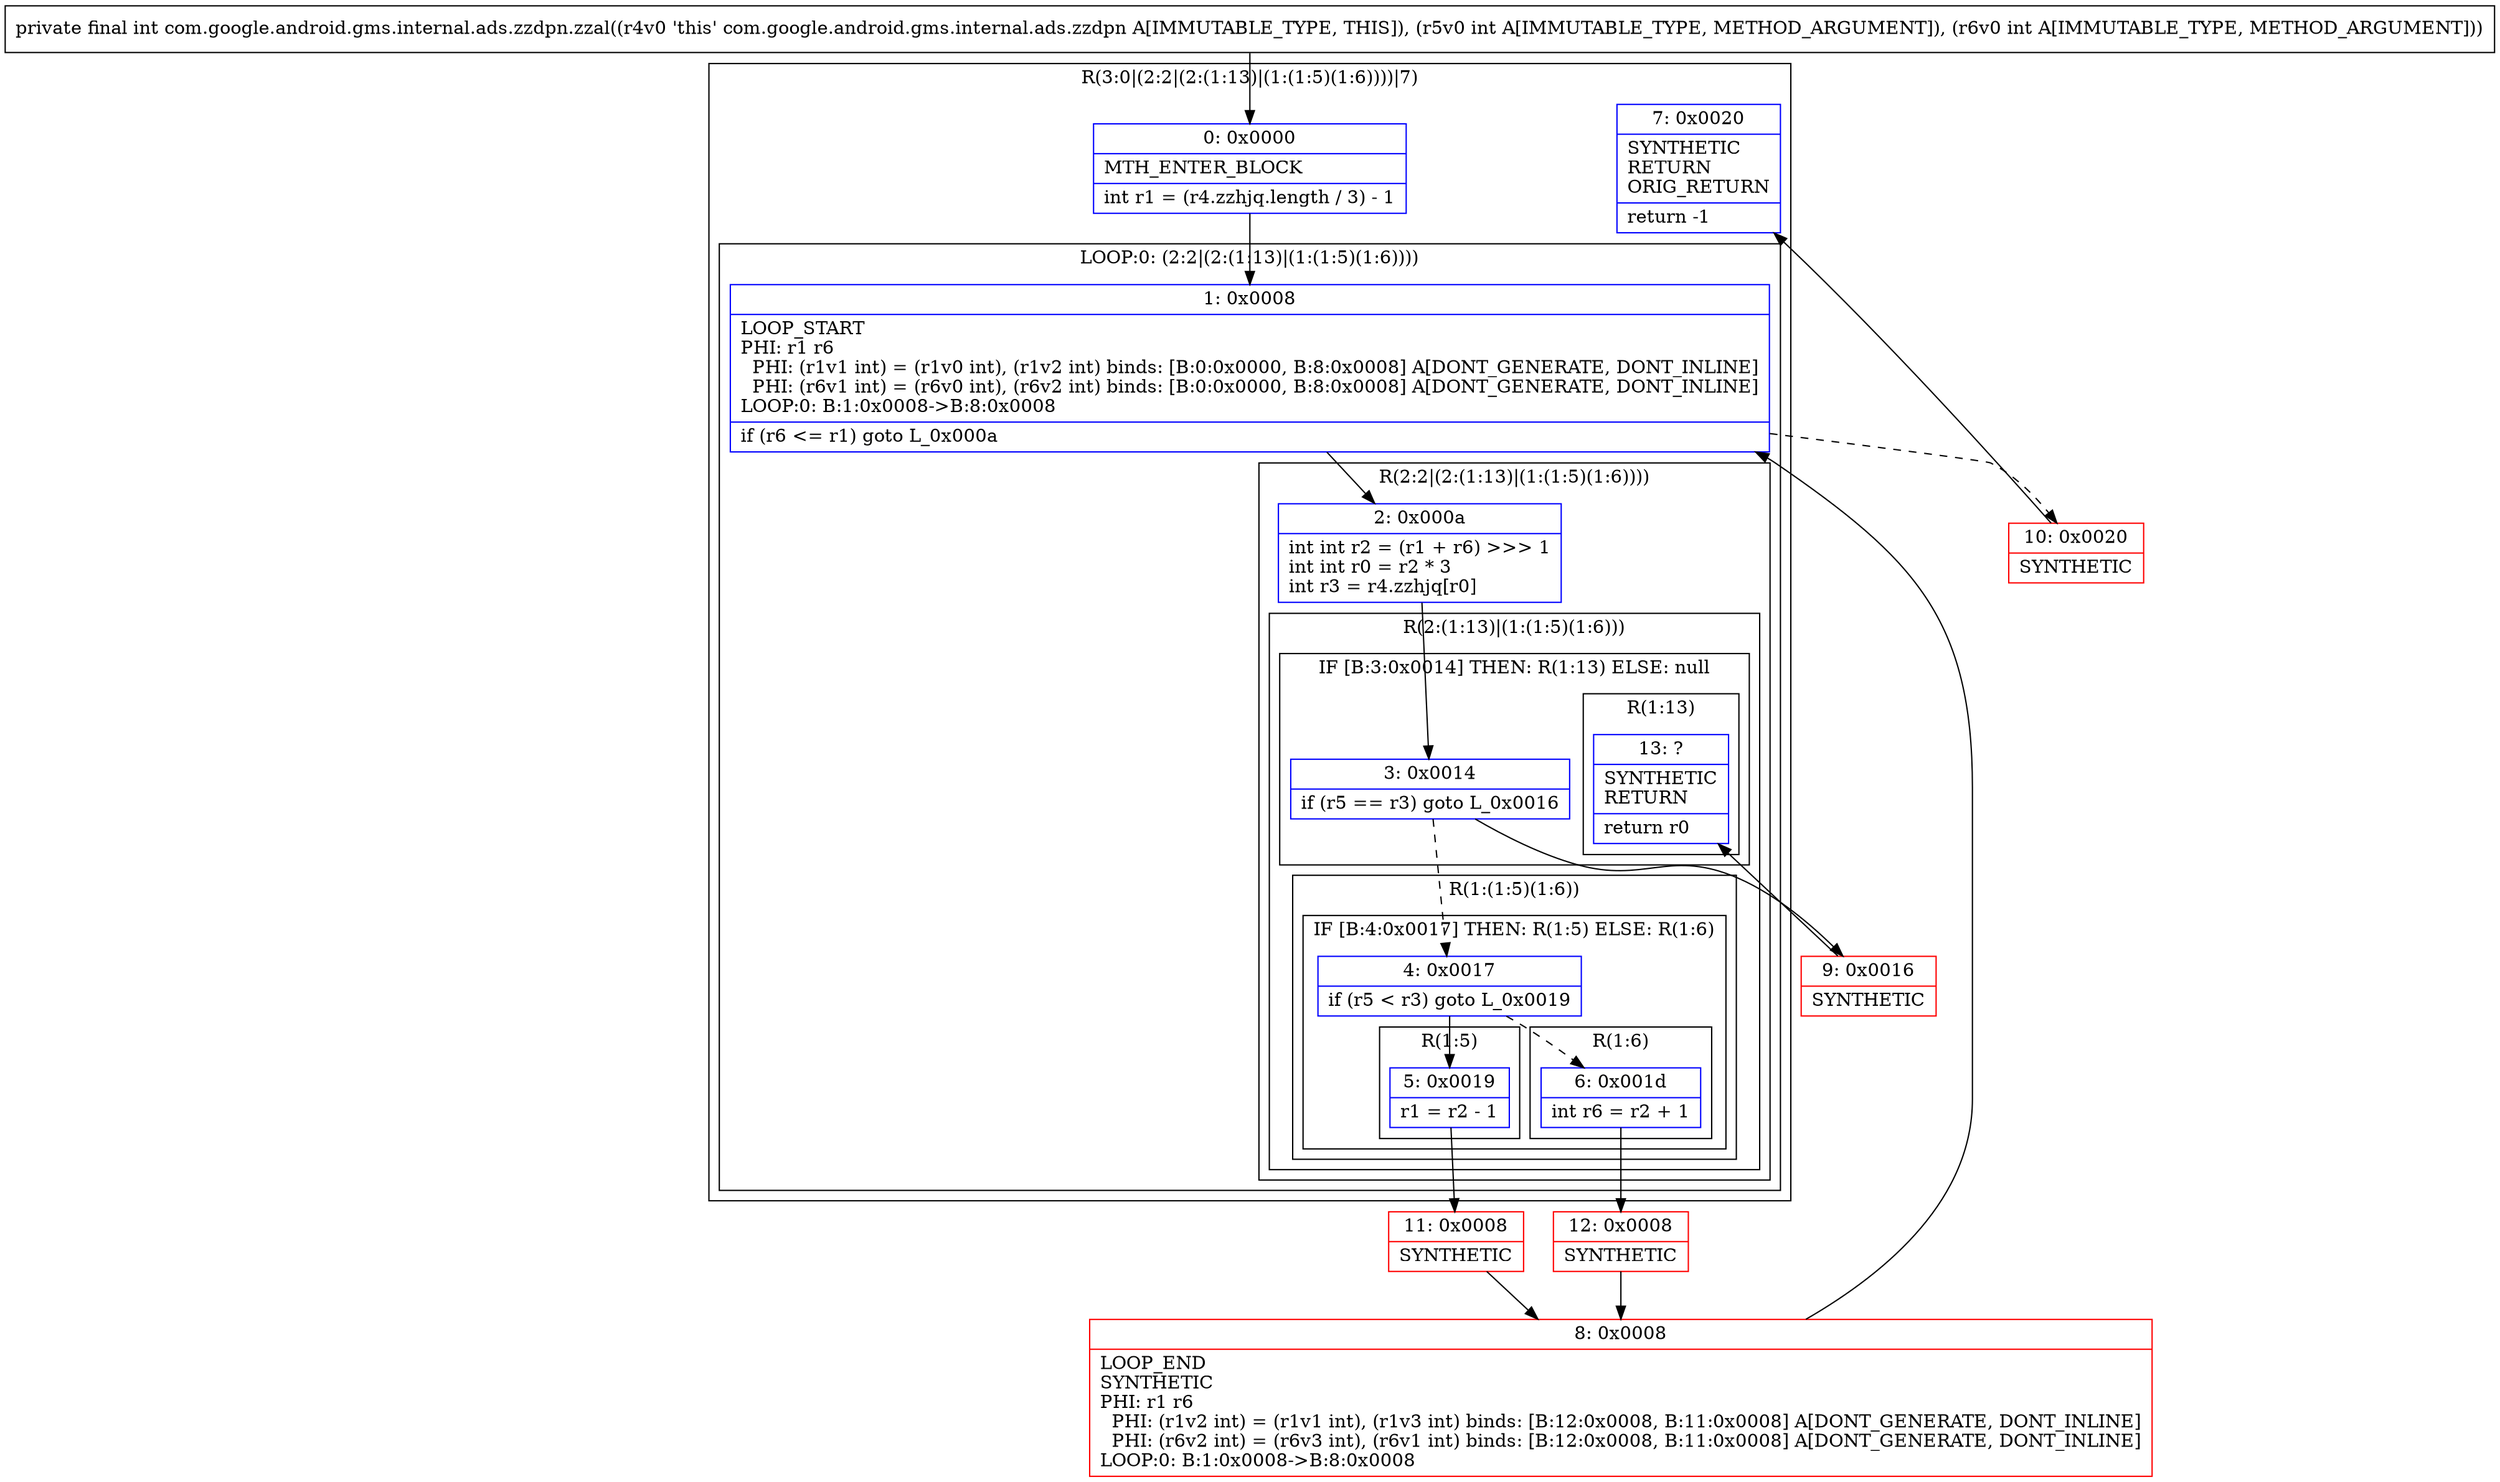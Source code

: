 digraph "CFG forcom.google.android.gms.internal.ads.zzdpn.zzal(II)I" {
subgraph cluster_Region_1867201009 {
label = "R(3:0|(2:2|(2:(1:13)|(1:(1:5)(1:6))))|7)";
node [shape=record,color=blue];
Node_0 [shape=record,label="{0\:\ 0x0000|MTH_ENTER_BLOCK\l|int r1 = (r4.zzhjq.length \/ 3) \- 1\l}"];
subgraph cluster_LoopRegion_285137812 {
label = "LOOP:0: (2:2|(2:(1:13)|(1:(1:5)(1:6))))";
node [shape=record,color=blue];
Node_1 [shape=record,label="{1\:\ 0x0008|LOOP_START\lPHI: r1 r6 \l  PHI: (r1v1 int) = (r1v0 int), (r1v2 int) binds: [B:0:0x0000, B:8:0x0008] A[DONT_GENERATE, DONT_INLINE]\l  PHI: (r6v1 int) = (r6v0 int), (r6v2 int) binds: [B:0:0x0000, B:8:0x0008] A[DONT_GENERATE, DONT_INLINE]\lLOOP:0: B:1:0x0008\-\>B:8:0x0008\l|if (r6 \<= r1) goto L_0x000a\l}"];
subgraph cluster_Region_684029327 {
label = "R(2:2|(2:(1:13)|(1:(1:5)(1:6))))";
node [shape=record,color=blue];
Node_2 [shape=record,label="{2\:\ 0x000a|int int r2 = (r1 + r6) \>\>\> 1\lint int r0 = r2 * 3\lint r3 = r4.zzhjq[r0]\l}"];
subgraph cluster_Region_1706776527 {
label = "R(2:(1:13)|(1:(1:5)(1:6)))";
node [shape=record,color=blue];
subgraph cluster_IfRegion_1636760218 {
label = "IF [B:3:0x0014] THEN: R(1:13) ELSE: null";
node [shape=record,color=blue];
Node_3 [shape=record,label="{3\:\ 0x0014|if (r5 == r3) goto L_0x0016\l}"];
subgraph cluster_Region_130724748 {
label = "R(1:13)";
node [shape=record,color=blue];
Node_13 [shape=record,label="{13\:\ ?|SYNTHETIC\lRETURN\l|return r0\l}"];
}
}
subgraph cluster_Region_1393498063 {
label = "R(1:(1:5)(1:6))";
node [shape=record,color=blue];
subgraph cluster_IfRegion_1650754089 {
label = "IF [B:4:0x0017] THEN: R(1:5) ELSE: R(1:6)";
node [shape=record,color=blue];
Node_4 [shape=record,label="{4\:\ 0x0017|if (r5 \< r3) goto L_0x0019\l}"];
subgraph cluster_Region_1244295620 {
label = "R(1:5)";
node [shape=record,color=blue];
Node_5 [shape=record,label="{5\:\ 0x0019|r1 = r2 \- 1\l}"];
}
subgraph cluster_Region_511137239 {
label = "R(1:6)";
node [shape=record,color=blue];
Node_6 [shape=record,label="{6\:\ 0x001d|int r6 = r2 + 1\l}"];
}
}
}
}
}
}
Node_7 [shape=record,label="{7\:\ 0x0020|SYNTHETIC\lRETURN\lORIG_RETURN\l|return \-1\l}"];
}
Node_8 [shape=record,color=red,label="{8\:\ 0x0008|LOOP_END\lSYNTHETIC\lPHI: r1 r6 \l  PHI: (r1v2 int) = (r1v1 int), (r1v3 int) binds: [B:12:0x0008, B:11:0x0008] A[DONT_GENERATE, DONT_INLINE]\l  PHI: (r6v2 int) = (r6v3 int), (r6v1 int) binds: [B:12:0x0008, B:11:0x0008] A[DONT_GENERATE, DONT_INLINE]\lLOOP:0: B:1:0x0008\-\>B:8:0x0008\l}"];
Node_9 [shape=record,color=red,label="{9\:\ 0x0016|SYNTHETIC\l}"];
Node_10 [shape=record,color=red,label="{10\:\ 0x0020|SYNTHETIC\l}"];
Node_11 [shape=record,color=red,label="{11\:\ 0x0008|SYNTHETIC\l}"];
Node_12 [shape=record,color=red,label="{12\:\ 0x0008|SYNTHETIC\l}"];
MethodNode[shape=record,label="{private final int com.google.android.gms.internal.ads.zzdpn.zzal((r4v0 'this' com.google.android.gms.internal.ads.zzdpn A[IMMUTABLE_TYPE, THIS]), (r5v0 int A[IMMUTABLE_TYPE, METHOD_ARGUMENT]), (r6v0 int A[IMMUTABLE_TYPE, METHOD_ARGUMENT])) }"];
MethodNode -> Node_0;
Node_0 -> Node_1;
Node_1 -> Node_2;
Node_1 -> Node_10[style=dashed];
Node_2 -> Node_3;
Node_3 -> Node_4[style=dashed];
Node_3 -> Node_9;
Node_4 -> Node_5;
Node_4 -> Node_6[style=dashed];
Node_5 -> Node_11;
Node_6 -> Node_12;
Node_8 -> Node_1;
Node_9 -> Node_13;
Node_10 -> Node_7;
Node_11 -> Node_8;
Node_12 -> Node_8;
}

